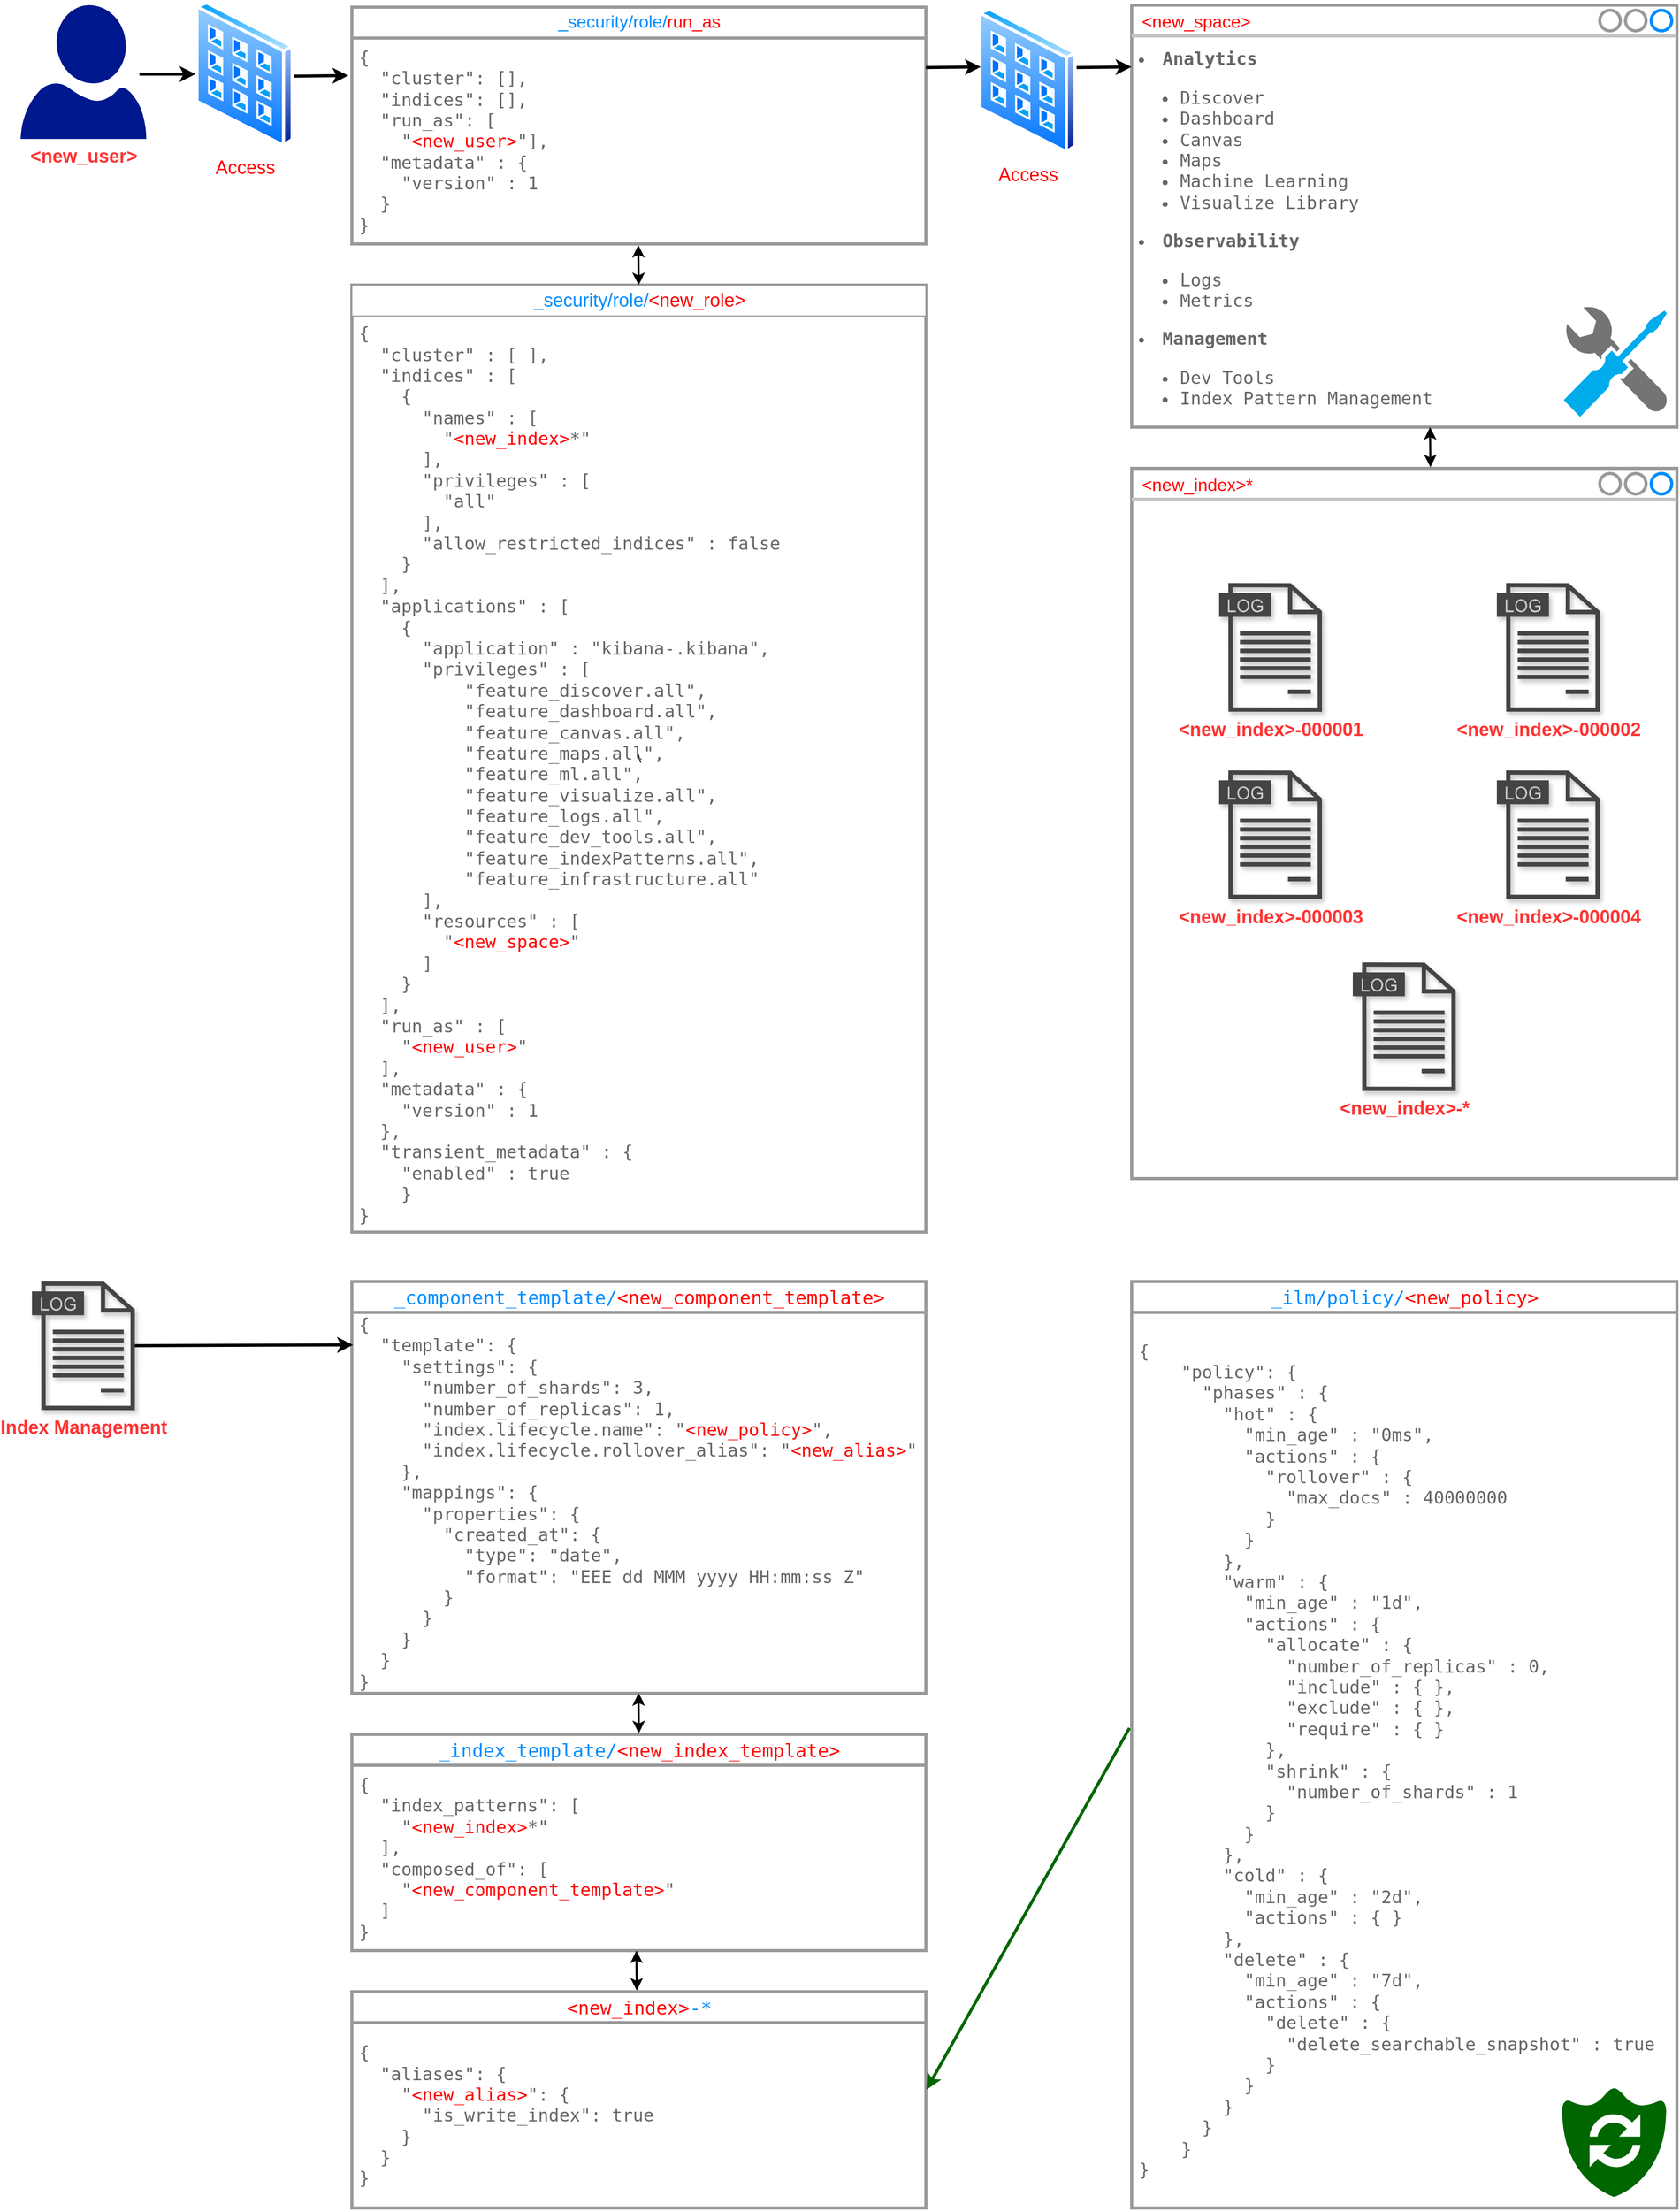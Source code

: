 <mxfile version="20.3.0" type="device"><diagram id="y36KsdwO0_986xuQ28Vi" name="Page-1"><mxGraphModel dx="2700" dy="2050" grid="1" gridSize="10" guides="1" tooltips="1" connect="1" arrows="1" fold="1" page="1" pageScale="1" pageWidth="850" pageHeight="1100" math="0" shadow="0"><root><mxCell id="0"/><mxCell id="1" parent="0"/><mxCell id="wfWdYJbybF4EtRkM_R6o-1" value="&lt;b&gt;&lt;font style=&quot;font-size: 18px;&quot; color=&quot;#ff3333&quot;&gt;&amp;lt;new_user&amp;gt;&lt;/font&gt;&lt;/b&gt;" style="sketch=0;aspect=fixed;pointerEvents=1;shadow=0;dashed=0;html=1;strokeColor=none;labelPosition=center;verticalLabelPosition=bottom;verticalAlign=top;align=center;fillColor=#00188D;shape=mxgraph.azure.user" parent="1" vertex="1"><mxGeometry x="30" y="40" width="122.2" height="130" as="geometry"/></mxCell><mxCell id="wfWdYJbybF4EtRkM_R6o-2" value="&lt;span style=&quot;&quot;&gt;&lt;font color=&quot;#ff0000&quot;&gt;&amp;lt;new_space&amp;gt;&lt;/font&gt;&lt;/span&gt;" style="strokeWidth=3;shadow=0;dashed=0;align=center;html=1;shape=mxgraph.mockup.containers.window;align=left;verticalAlign=top;spacingLeft=8;strokeColor2=#008cff;strokeColor3=#c4c4c4;fontColor=#666666;mainText=;fontSize=17;labelBackgroundColor=none;strokeColor=#999999;" parent="1" vertex="1"><mxGeometry x="1110" y="40" width="530" height="410" as="geometry"/></mxCell><mxCell id="wfWdYJbybF4EtRkM_R6o-3" value="Text" style="text;html=1;strokeColor=none;fillColor=none;align=center;verticalAlign=middle;whiteSpace=wrap;rounded=0;" parent="1" vertex="1"><mxGeometry x="482" y="762" width="60" height="30" as="geometry"/></mxCell><mxCell id="wfWdYJbybF4EtRkM_R6o-14" value="\" style="strokeWidth=3;shadow=0;dashed=0;align=center;html=1;shape=mxgraph.mockup.forms.rrect;rSize=0;strokeColor=#999999;fillColor=#ffffff;" parent="1" vertex="1"><mxGeometry x="352" y="312" width="558" height="920" as="geometry"/></mxCell><mxCell id="wfWdYJbybF4EtRkM_R6o-15" value="&lt;font style=&quot;font-size: 18px;&quot;&gt;&lt;span style=&quot;background-color: initial;&quot;&gt;_security/role/&lt;font style=&quot;font-size: 18px;&quot; color=&quot;#ff0000&quot;&gt;&amp;lt;new_role&amp;gt;&lt;/font&gt;&lt;/span&gt;&lt;/font&gt;" style="strokeWidth=1;shadow=0;dashed=0;align=center;html=1;shape=mxgraph.mockup.forms.rrect;rSize=0;strokeColor=#999999;fontColor=#008cff;fontSize=17;fillColor=#ffffff;resizeWidth=1;" parent="wfWdYJbybF4EtRkM_R6o-14" vertex="1"><mxGeometry width="558" height="30" relative="1" as="geometry"/></mxCell><mxCell id="wfWdYJbybF4EtRkM_R6o-16" value="&lt;pre&gt;&lt;span class=&quot;p&quot;&gt;{&lt;/span&gt;&lt;br&gt;  &lt;span class=&quot;nt&quot;&gt;&quot;cluster&quot;&lt;/span&gt; &lt;span class=&quot;p&quot;&gt;:&lt;/span&gt; &lt;span class=&quot;p&quot;&gt;[&lt;/span&gt; &lt;span class=&quot;p&quot;&gt;],&lt;/span&gt;&lt;br&gt;  &lt;span class=&quot;nt&quot;&gt;&quot;indices&quot;&lt;/span&gt; &lt;span class=&quot;p&quot;&gt;:&lt;/span&gt; &lt;span class=&quot;p&quot;&gt;[&lt;/span&gt;&lt;br&gt;    &lt;span class=&quot;p&quot;&gt;{&lt;/span&gt;&lt;br&gt;      &lt;span class=&quot;nt&quot;&gt;&quot;names&quot;&lt;/span&gt; &lt;span class=&quot;p&quot;&gt;:&lt;/span&gt; &lt;span class=&quot;p&quot;&gt;[&lt;/span&gt;&lt;br&gt;        &lt;span class=&quot;s2&quot;&gt;&quot;&lt;font color=&quot;#ff0000&quot;&gt;&amp;lt;new_index&amp;gt;&lt;/font&gt;*&quot;&lt;/span&gt;&lt;br&gt;      &lt;span class=&quot;p&quot;&gt;],&lt;/span&gt;&lt;br&gt;      &lt;span class=&quot;nt&quot;&gt;&quot;privileges&quot;&lt;/span&gt; &lt;span class=&quot;p&quot;&gt;:&lt;/span&gt; &lt;span class=&quot;p&quot;&gt;[&lt;/span&gt;&lt;br&gt;        &lt;span class=&quot;s2&quot;&gt;&quot;all&quot;&lt;/span&gt;&lt;br&gt;      &lt;span class=&quot;p&quot;&gt;],&lt;/span&gt;&lt;br&gt;      &lt;span class=&quot;nt&quot;&gt;&quot;allow_restricted_indices&quot;&lt;/span&gt; &lt;span class=&quot;p&quot;&gt;:&lt;/span&gt; &lt;span class=&quot;kc&quot;&gt;false&lt;/span&gt;&lt;br&gt;    &lt;span class=&quot;p&quot;&gt;}&lt;/span&gt;&lt;br&gt;  &lt;span class=&quot;p&quot;&gt;],&lt;/span&gt;&lt;br&gt;  &lt;span class=&quot;nt&quot;&gt;&quot;applications&quot;&lt;/span&gt; &lt;span class=&quot;p&quot;&gt;:&lt;/span&gt; &lt;span class=&quot;p&quot;&gt;[&lt;/span&gt;&lt;br&gt;    &lt;span class=&quot;p&quot;&gt;{&lt;/span&gt;&lt;br&gt;      &lt;span class=&quot;nt&quot;&gt;&quot;application&quot;&lt;/span&gt; &lt;span class=&quot;p&quot;&gt;:&lt;/span&gt; &lt;span class=&quot;s2&quot;&gt;&quot;kibana-.kibana&quot;&lt;/span&gt;&lt;span class=&quot;p&quot;&gt;,&lt;/span&gt;&lt;br&gt;      &lt;span class=&quot;nt&quot;&gt;&quot;privileges&quot;&lt;/span&gt; &lt;span class=&quot;p&quot;&gt;:&lt;/span&gt; &lt;span class=&quot;p&quot;&gt;[&lt;/span&gt;&lt;br&gt;          &lt;span class=&quot;s2&quot;&gt;&quot;feature_discover.all&quot;&lt;/span&gt;&lt;span class=&quot;p&quot;&gt;,&lt;/span&gt;&lt;br&gt;          &lt;span class=&quot;s2&quot;&gt;&quot;feature_dashboard.all&quot;&lt;/span&gt;&lt;span class=&quot;p&quot;&gt;,&lt;/span&gt;&lt;br&gt;          &lt;span class=&quot;s2&quot;&gt;&quot;feature_canvas.all&quot;&lt;/span&gt;&lt;span class=&quot;p&quot;&gt;,&lt;/span&gt;&lt;br&gt;          &lt;span class=&quot;s2&quot;&gt;&quot;feature_maps.all&quot;&lt;/span&gt;&lt;span class=&quot;p&quot;&gt;,&lt;/span&gt;&lt;br&gt;          &lt;span class=&quot;s2&quot;&gt;&quot;feature_ml.all&quot;&lt;/span&gt;&lt;span class=&quot;p&quot;&gt;,&lt;/span&gt;&lt;br&gt;          &lt;span class=&quot;s2&quot;&gt;&quot;feature_visualize.all&quot;&lt;/span&gt;&lt;span class=&quot;p&quot;&gt;,&lt;/span&gt;&lt;br&gt;          &lt;span class=&quot;s2&quot;&gt;&quot;feature_logs.all&quot;&lt;/span&gt;&lt;span class=&quot;p&quot;&gt;,&lt;/span&gt;&lt;br&gt;          &lt;span class=&quot;s2&quot;&gt;&quot;feature_dev_tools.all&quot;&lt;/span&gt;&lt;span class=&quot;p&quot;&gt;,&lt;/span&gt;&lt;br&gt;          &lt;span class=&quot;s2&quot;&gt;&quot;feature_indexPatterns.all&quot;&lt;/span&gt;&lt;span class=&quot;p&quot;&gt;,&lt;/span&gt;&lt;br&gt;          &lt;span class=&quot;s2&quot;&gt;&quot;feature_infrastructure.all&quot;&lt;/span&gt;&lt;br&gt;      &lt;span class=&quot;p&quot;&gt;],&lt;/span&gt;&lt;br&gt;      &lt;span class=&quot;nt&quot;&gt;&quot;resources&quot;&lt;/span&gt; &lt;span class=&quot;p&quot;&gt;:&lt;/span&gt; &lt;span class=&quot;p&quot;&gt;[&lt;/span&gt;&lt;br&gt;        &lt;span class=&quot;s2&quot;&gt;&quot;&lt;font color=&quot;#ff0000&quot;&gt;&amp;lt;new_space&amp;gt;&lt;/font&gt;&quot;&lt;/span&gt;&lt;br&gt;      &lt;span class=&quot;p&quot;&gt;]&lt;/span&gt;&lt;br&gt;    &lt;span class=&quot;p&quot;&gt;}&lt;/span&gt;&lt;br&gt;  &lt;span class=&quot;p&quot;&gt;],&lt;/span&gt;&lt;br&gt;  &lt;span class=&quot;nt&quot;&gt;&quot;run_as&quot;&lt;/span&gt; &lt;span class=&quot;p&quot;&gt;:&lt;/span&gt; &lt;span class=&quot;p&quot;&gt;[&lt;/span&gt;&lt;br&gt;    &lt;span class=&quot;s2&quot;&gt;&quot;&lt;font color=&quot;#ff0000&quot;&gt;&amp;lt;new_user&amp;gt;&lt;/font&gt;&quot;&lt;/span&gt;&lt;br&gt;  &lt;span class=&quot;p&quot;&gt;],&lt;/span&gt;&lt;br&gt;  &lt;span class=&quot;nt&quot;&gt;&quot;metadata&quot;&lt;/span&gt; &lt;span class=&quot;p&quot;&gt;:&lt;/span&gt; &lt;span class=&quot;p&quot;&gt;{&lt;/span&gt;&lt;br&gt;    &lt;span class=&quot;nt&quot;&gt;&quot;version&quot;&lt;/span&gt; &lt;span class=&quot;p&quot;&gt;:&lt;/span&gt; &lt;span class=&quot;mi&quot;&gt;1&lt;/span&gt;&lt;br&gt;  &lt;span class=&quot;p&quot;&gt;},&lt;/span&gt;&lt;br&gt;  &lt;span class=&quot;nt&quot;&gt;&quot;transient_metadata&quot;&lt;/span&gt; &lt;span class=&quot;p&quot;&gt;:&lt;/span&gt; &lt;span class=&quot;p&quot;&gt;{&lt;/span&gt;&lt;br&gt;    &lt;span class=&quot;nt&quot;&gt;&quot;enabled&quot;&lt;/span&gt; &lt;span class=&quot;p&quot;&gt;:&lt;/span&gt; &lt;span class=&quot;kc&quot;&gt;true&lt;/span&gt;&lt;br&gt;    &lt;span class=&quot;p&quot;&gt;}&lt;/span&gt;&lt;br&gt;&lt;span class=&quot;p&quot;&gt;}&lt;/span&gt;&lt;/pre&gt;" style="strokeWidth=1;shadow=0;dashed=0;align=center;html=1;shape=mxgraph.mockup.forms.anchor;fontSize=17;fontColor=#666666;align=left;spacingLeft=5;resizeWidth=1;" parent="wfWdYJbybF4EtRkM_R6o-14" vertex="1"><mxGeometry width="558" height="890" relative="1" as="geometry"><mxPoint y="30" as="offset"/></mxGeometry></mxCell><mxCell id="wfWdYJbybF4EtRkM_R6o-20" value="" style="strokeWidth=3;shadow=0;dashed=0;align=center;html=1;shape=mxgraph.mockup.forms.rrect;rSize=0;strokeColor=#999999;fillColor=#ffffff;" parent="1" vertex="1"><mxGeometry x="352" y="42" width="558" height="230" as="geometry"/></mxCell><mxCell id="wfWdYJbybF4EtRkM_R6o-21" value="_security/role/&lt;font color=&quot;#ff0000&quot;&gt;run_as&lt;/font&gt;" style="strokeWidth=3;shadow=0;dashed=0;align=center;html=1;shape=mxgraph.mockup.forms.rrect;rSize=0;strokeColor=#999999;fontColor=#008cff;fontSize=17;fillColor=#ffffff;resizeWidth=1;" parent="wfWdYJbybF4EtRkM_R6o-20" vertex="1"><mxGeometry width="558" height="30" relative="1" as="geometry"/></mxCell><mxCell id="wfWdYJbybF4EtRkM_R6o-22" value="&lt;pre&gt;&lt;span class=&quot;p&quot;&gt;{&lt;/span&gt;&lt;br&gt;  &lt;span class=&quot;nt&quot;&gt;&quot;cluster&quot;&lt;/span&gt;&lt;span class=&quot;p&quot;&gt;:&lt;/span&gt; &lt;span class=&quot;p&quot;&gt;[],&lt;/span&gt;&lt;br&gt;  &lt;span class=&quot;nt&quot;&gt;&quot;indices&quot;&lt;/span&gt;&lt;span class=&quot;p&quot;&gt;:&lt;/span&gt; &lt;span class=&quot;p&quot;&gt;[],&lt;/span&gt;&lt;br&gt;  &lt;span class=&quot;nt&quot;&gt;&quot;run_as&quot;&lt;/span&gt;&lt;span class=&quot;p&quot;&gt;:&lt;/span&gt; &lt;span class=&quot;p&quot;&gt;[&lt;/span&gt; &lt;br&gt;    &lt;span class=&quot;s2&quot;&gt;&quot;&lt;font color=&quot;#ff0000&quot;&gt;&amp;lt;new_user&amp;gt;&lt;/font&gt;&quot;&lt;/span&gt;&lt;span class=&quot;p&quot;&gt;],&lt;/span&gt;&lt;br&gt;  &lt;span class=&quot;nt&quot;&gt;&quot;metadata&quot;&lt;/span&gt; &lt;span class=&quot;p&quot;&gt;:&lt;/span&gt; &lt;span class=&quot;p&quot;&gt;{&lt;/span&gt;&lt;br&gt;    &lt;span class=&quot;nt&quot;&gt;&quot;version&quot;&lt;/span&gt; &lt;span class=&quot;p&quot;&gt;:&lt;/span&gt; &lt;span class=&quot;mi&quot;&gt;1&lt;/span&gt;&lt;br&gt;  &lt;span class=&quot;p&quot;&gt;}&lt;/span&gt;&lt;br&gt;&lt;span class=&quot;p&quot;&gt;}&lt;/span&gt;&lt;/pre&gt;" style="strokeWidth=1;shadow=0;dashed=0;align=center;html=1;shape=mxgraph.mockup.forms.anchor;fontSize=17;fontColor=#666666;align=left;spacingLeft=5;resizeWidth=1;" parent="wfWdYJbybF4EtRkM_R6o-20" vertex="1"><mxGeometry width="558" height="190" relative="1" as="geometry"><mxPoint y="35" as="offset"/></mxGeometry></mxCell><mxCell id="wfWdYJbybF4EtRkM_R6o-28" value="&lt;font style=&quot;font-size: 18px;&quot;&gt;Access&lt;/font&gt;" style="aspect=fixed;perimeter=ellipsePerimeter;html=1;align=center;shadow=0;dashed=0;spacingTop=3;image;image=img/lib/active_directory/input_output_filter.svg;fontFamily=Helvetica;fontColor=#FF0000;" parent="1" vertex="1"><mxGeometry x="200" y="35.73" width="95.5" height="142.54" as="geometry"/></mxCell><mxCell id="wfWdYJbybF4EtRkM_R6o-29" value="" style="endArrow=classic;html=1;rounded=0;fontFamily=Helvetica;fontColor=#FF0000;exitX=1;exitY=0.5;exitDx=0;exitDy=0;entryX=-0.006;entryY=0.165;entryDx=0;entryDy=0;entryPerimeter=0;strokeWidth=3;" parent="1" target="wfWdYJbybF4EtRkM_R6o-22" edge="1"><mxGeometry width="50" height="50" relative="1" as="geometry"><mxPoint x="295.5" y="109.0" as="sourcePoint"/><mxPoint x="242" y="292" as="targetPoint"/></mxGeometry></mxCell><mxCell id="wfWdYJbybF4EtRkM_R6o-30" value="" style="endArrow=classic;html=1;rounded=0;fontFamily=Helvetica;fontColor=#FF0000;entryX=0;entryY=0.5;entryDx=0;entryDy=0;exitX=0.946;exitY=0.515;exitDx=0;exitDy=0;exitPerimeter=0;strokeWidth=3;" parent="1" source="wfWdYJbybF4EtRkM_R6o-1" target="wfWdYJbybF4EtRkM_R6o-28" edge="1"><mxGeometry width="50" height="50" relative="1" as="geometry"><mxPoint x="124.6" y="239.85" as="sourcePoint"/><mxPoint x="160.23" y="239.5" as="targetPoint"/></mxGeometry></mxCell><mxCell id="wfWdYJbybF4EtRkM_R6o-31" value="" style="endArrow=classic;html=1;rounded=0;fontFamily=Helvetica;fontColor=#FF0000;startArrow=classic;startFill=1;exitX=0.499;exitY=1.005;exitDx=0;exitDy=0;exitPerimeter=0;strokeWidth=2;" parent="1" source="wfWdYJbybF4EtRkM_R6o-20" target="wfWdYJbybF4EtRkM_R6o-15" edge="1"><mxGeometry width="50" height="50" relative="1" as="geometry"><mxPoint x="572" y="272" as="sourcePoint"/><mxPoint x="215.6" y="382" as="targetPoint"/></mxGeometry></mxCell><mxCell id="wfWdYJbybF4EtRkM_R6o-4" value="&lt;font size=&quot;1&quot; color=&quot;#ff3333&quot;&gt;&lt;b style=&quot;font-size: 18px;&quot;&gt;Index Management&lt;/b&gt;&lt;/font&gt;" style="sketch=0;pointerEvents=1;shadow=1;dashed=0;html=1;strokeColor=none;fillColor=#434445;aspect=fixed;labelPosition=center;verticalLabelPosition=bottom;verticalAlign=top;align=center;outlineConnect=0;shape=mxgraph.vvd.log_files;" parent="1" vertex="1"><mxGeometry x="41.1" y="1280" width="100" height="125" as="geometry"/></mxCell><mxCell id="wfWdYJbybF4EtRkM_R6o-39" value="&lt;pre&gt;&lt;li&gt;&lt;strong&gt;Analytics&lt;/strong&gt;&lt;br/&gt;&lt;ul&gt;&lt;li&gt;Discover&lt;br/&gt;&lt;/li&gt;&lt;li&gt;Dashboard&lt;br/&gt;&lt;/li&gt;&lt;li&gt;Canvas&lt;br/&gt;&lt;/li&gt;&lt;li&gt;Maps&lt;br/&gt;&lt;/li&gt;&lt;li&gt;Machine Learning&lt;br/&gt;&lt;/li&gt;&lt;li&gt;Visualize Library&lt;br/&gt;&lt;/li&gt;&lt;/ul&gt;&lt;/li&gt;&lt;li&gt;&lt;strong&gt;Observability&lt;/strong&gt;&lt;br/&gt;&lt;ul&gt;&lt;li&gt;Logs&lt;br/&gt;&lt;/li&gt;&lt;li&gt;Metrics&lt;br/&gt;&lt;/li&gt;&lt;/ul&gt;&lt;/li&gt;&lt;li&gt;&lt;strong&gt;Management&lt;/strong&gt;&lt;br/&gt;&lt;ul&gt;&lt;li&gt;Dev Tools&lt;br/&gt;&lt;/li&gt;&lt;li&gt;Index Pattern Management&lt;br/&gt;&lt;/li&gt;&lt;/ul&gt;&lt;/li&gt;&lt;/pre&gt;" style="strokeWidth=1;shadow=0;dashed=0;align=center;html=1;shape=mxgraph.mockup.forms.anchor;fontSize=17;fontColor=#666666;align=left;spacingLeft=5;resizeWidth=1;" parent="1" vertex="1"><mxGeometry x="1110" y="73.78" width="290" height="366.22" as="geometry"/></mxCell><mxCell id="wfWdYJbybF4EtRkM_R6o-43" value="" style="sketch=0;aspect=fixed;html=1;points=[];align=center;image;fontSize=12;image=img/lib/mscae/Developer_Tools.svg;fontFamily=Helvetica;fontColor=#FF0000;" parent="1" vertex="1"><mxGeometry x="1530" y="333.28" width="100.32" height="106.72" as="geometry"/></mxCell><mxCell id="wfWdYJbybF4EtRkM_R6o-76" value="" style="edgeStyle=orthogonalEdgeStyle;rounded=0;orthogonalLoop=1;jettySize=auto;html=1;fontFamily=Helvetica;fontSize=18;fontColor=#FF0000;startArrow=classic;startFill=1;" parent="1" source="wfWdYJbybF4EtRkM_R6o-46" target="wfWdYJbybF4EtRkM_R6o-70" edge="1"><mxGeometry relative="1" as="geometry"/></mxCell><mxCell id="wfWdYJbybF4EtRkM_R6o-46" value="" style="strokeWidth=3;shadow=0;dashed=0;align=center;html=1;shape=mxgraph.mockup.forms.rrect;rSize=0;strokeColor=#999999;fillColor=#ffffff;" parent="1" vertex="1"><mxGeometry x="352" y="1280" width="558" height="400" as="geometry"/></mxCell><mxCell id="wfWdYJbybF4EtRkM_R6o-47" value="&lt;pre style=&quot;font-size: 18px;&quot;&gt;&lt;span class=&quot;err&quot;&gt;_component_template/&lt;font style=&quot;font-size: 18px;&quot; color=&quot;#ff0000&quot;&gt;&amp;lt;new_component_template&amp;gt;&lt;/font&gt;&lt;/span&gt;&lt;/pre&gt;" style="strokeWidth=3;shadow=0;dashed=0;align=center;html=1;shape=mxgraph.mockup.forms.rrect;rSize=0;strokeColor=#999999;fontColor=#008cff;fontSize=17;fillColor=#ffffff;resizeWidth=1;" parent="wfWdYJbybF4EtRkM_R6o-46" vertex="1"><mxGeometry width="558" height="30" relative="1" as="geometry"/></mxCell><mxCell id="wfWdYJbybF4EtRkM_R6o-48" value="&lt;pre&gt;&lt;span class=&quot;p&quot;&gt;{&lt;/span&gt;&lt;br&gt;  &lt;span class=&quot;nt&quot;&gt;&quot;template&quot;&lt;/span&gt;&lt;span class=&quot;p&quot;&gt;:&lt;/span&gt; &lt;span class=&quot;p&quot;&gt;{&lt;/span&gt;&lt;br&gt;    &lt;span class=&quot;nt&quot;&gt;&quot;settings&quot;&lt;/span&gt;&lt;span class=&quot;p&quot;&gt;:&lt;/span&gt; &lt;span class=&quot;p&quot;&gt;{&lt;/span&gt;&lt;br&gt;      &lt;span class=&quot;nt&quot;&gt;&quot;number_of_shards&quot;&lt;/span&gt;&lt;span class=&quot;p&quot;&gt;:&lt;/span&gt; &lt;span class=&quot;mi&quot;&gt;3&lt;/span&gt;&lt;span class=&quot;p&quot;&gt;,&lt;/span&gt;&lt;br&gt;      &lt;span class=&quot;nt&quot;&gt;&quot;number_of_replicas&quot;&lt;/span&gt;&lt;span class=&quot;p&quot;&gt;:&lt;/span&gt; &lt;span class=&quot;mi&quot;&gt;1&lt;/span&gt;&lt;span class=&quot;p&quot;&gt;,&lt;/span&gt;&lt;br&gt;      &lt;span class=&quot;nt&quot;&gt;&quot;index.lifecycle.name&quot;&lt;/span&gt;&lt;span class=&quot;p&quot;&gt;:&lt;/span&gt; &lt;span class=&quot;s2&quot;&gt;&quot;&lt;font color=&quot;#ff0000&quot;&gt;&amp;lt;new_policy&amp;gt;&lt;/font&gt;&quot;&lt;/span&gt;&lt;span class=&quot;p&quot;&gt;,&lt;/span&gt;&lt;br&gt;      &lt;span class=&quot;nt&quot;&gt;&quot;index.lifecycle.rollover_alias&quot;&lt;/span&gt;&lt;span class=&quot;p&quot;&gt;:&lt;/span&gt; &lt;span class=&quot;s2&quot;&gt;&quot;&lt;font color=&quot;#ff0000&quot;&gt;&amp;lt;new_alias&amp;gt;&lt;/font&gt;&quot;&lt;/span&gt;&lt;br&gt;    &lt;span class=&quot;p&quot;&gt;},&lt;/span&gt;&lt;br&gt;    &lt;span class=&quot;nt&quot;&gt;&quot;mappings&quot;&lt;/span&gt;&lt;span class=&quot;p&quot;&gt;:&lt;/span&gt; &lt;span class=&quot;p&quot;&gt;{&lt;/span&gt;&lt;br&gt;      &lt;span class=&quot;nt&quot;&gt;&quot;properties&quot;&lt;/span&gt;&lt;span class=&quot;p&quot;&gt;:&lt;/span&gt; &lt;span class=&quot;p&quot;&gt;{&lt;/span&gt;&lt;br&gt;        &lt;span class=&quot;nt&quot;&gt;&quot;created_at&quot;&lt;/span&gt;&lt;span class=&quot;p&quot;&gt;:&lt;/span&gt; &lt;span class=&quot;p&quot;&gt;{&lt;/span&gt;&lt;br&gt;          &lt;span class=&quot;nt&quot;&gt;&quot;type&quot;&lt;/span&gt;&lt;span class=&quot;p&quot;&gt;:&lt;/span&gt; &lt;span class=&quot;s2&quot;&gt;&quot;date&quot;&lt;/span&gt;&lt;span class=&quot;p&quot;&gt;,&lt;/span&gt;&lt;br&gt;          &lt;span class=&quot;nt&quot;&gt;&quot;format&quot;&lt;/span&gt;&lt;span class=&quot;p&quot;&gt;:&lt;/span&gt; &lt;span class=&quot;s2&quot;&gt;&quot;EEE dd MMM yyyy HH:mm:ss Z&quot;&lt;/span&gt;&lt;br&gt;        &lt;span class=&quot;p&quot;&gt;}&lt;/span&gt;&lt;br&gt;      &lt;span class=&quot;p&quot;&gt;}&lt;/span&gt;&lt;br&gt;    &lt;span class=&quot;p&quot;&gt;}&lt;/span&gt;&lt;br&gt;  &lt;span class=&quot;p&quot;&gt;}&lt;/span&gt;&lt;br&gt;&lt;span class=&quot;p&quot;&gt;}&lt;/span&gt;&lt;/pre&gt;" style="strokeWidth=1;shadow=0;dashed=0;align=center;html=1;shape=mxgraph.mockup.forms.anchor;fontSize=17;fontColor=#666666;align=left;spacingLeft=5;resizeWidth=1;" parent="wfWdYJbybF4EtRkM_R6o-46" vertex="1"><mxGeometry width="558" height="370" relative="1" as="geometry"><mxPoint y="30" as="offset"/></mxGeometry></mxCell><mxCell id="wfWdYJbybF4EtRkM_R6o-62" value="&lt;font style=&quot;font-size: 18px;&quot;&gt;Access&lt;/font&gt;" style="aspect=fixed;perimeter=ellipsePerimeter;html=1;align=center;shadow=0;dashed=0;spacingTop=3;image;image=img/lib/active_directory/input_output_filter.svg;fontFamily=Helvetica;fontColor=#FF0000;" parent="1" vertex="1"><mxGeometry x="961" y="42.0" width="95.5" height="142.54" as="geometry"/></mxCell><mxCell id="wfWdYJbybF4EtRkM_R6o-63" value="" style="endArrow=classic;html=1;rounded=0;fontFamily=Helvetica;fontColor=#FF0000;exitX=1;exitY=0.5;exitDx=0;exitDy=0;entryX=-0.006;entryY=0.165;entryDx=0;entryDy=0;entryPerimeter=0;strokeWidth=3;" parent="1" edge="1"><mxGeometry width="50" height="50" relative="1" as="geometry"><mxPoint x="910.0" y="100.65" as="sourcePoint"/><mxPoint x="963.38" y="100.0" as="targetPoint"/></mxGeometry></mxCell><mxCell id="wfWdYJbybF4EtRkM_R6o-64" value="" style="endArrow=classic;html=1;rounded=0;fontFamily=Helvetica;fontColor=#FF0000;exitX=1;exitY=0.5;exitDx=0;exitDy=0;entryX=-0.006;entryY=0.165;entryDx=0;entryDy=0;entryPerimeter=0;strokeWidth=3;" parent="1" edge="1"><mxGeometry width="50" height="50" relative="1" as="geometry"><mxPoint x="1056.5" y="100.65" as="sourcePoint"/><mxPoint x="1109.88" y="100" as="targetPoint"/></mxGeometry></mxCell><mxCell id="wfWdYJbybF4EtRkM_R6o-65" value="" style="strokeWidth=3;shadow=0;dashed=0;align=center;html=1;shape=mxgraph.mockup.forms.rrect;rSize=0;strokeColor=#999999;fillColor=#ffffff;" parent="1" vertex="1"><mxGeometry x="1110" y="1280" width="530" height="900" as="geometry"/></mxCell><mxCell id="wfWdYJbybF4EtRkM_R6o-66" value="&lt;pre&gt;&lt;span class=&quot;err&quot;&gt;&lt;font style=&quot;font-size: 18px;&quot;&gt;_ilm/policy/&lt;font color=&quot;#ff0000&quot;&gt;&amp;lt;new_policy&amp;gt;&lt;/font&gt;&lt;/font&gt;&lt;/span&gt;&lt;/pre&gt;" style="strokeWidth=3;shadow=0;dashed=0;align=center;html=1;shape=mxgraph.mockup.forms.rrect;rSize=0;strokeColor=#999999;fontColor=#008cff;fontSize=17;fillColor=#ffffff;resizeWidth=1;" parent="wfWdYJbybF4EtRkM_R6o-65" vertex="1"><mxGeometry width="530" height="30" relative="1" as="geometry"/></mxCell><mxCell id="wfWdYJbybF4EtRkM_R6o-67" value="&lt;pre&gt;&lt;span class=&quot;p&quot;&gt;{&lt;/span&gt;&lt;br/&gt;    &lt;span class=&quot;nt&quot;&gt;&quot;policy&quot;&lt;/span&gt;&lt;span class=&quot;p&quot;&gt;:&lt;/span&gt; &lt;span class=&quot;p&quot;&gt;{&lt;/span&gt;&lt;br/&gt;      &lt;span class=&quot;nt&quot;&gt;&quot;phases&quot;&lt;/span&gt; &lt;span class=&quot;p&quot;&gt;:&lt;/span&gt; &lt;span class=&quot;p&quot;&gt;{&lt;/span&gt;&lt;br/&gt;        &lt;span class=&quot;nt&quot;&gt;&quot;hot&quot;&lt;/span&gt; &lt;span class=&quot;p&quot;&gt;:&lt;/span&gt; &lt;span class=&quot;p&quot;&gt;{&lt;/span&gt;&lt;br/&gt;          &lt;span class=&quot;nt&quot;&gt;&quot;min_age&quot;&lt;/span&gt; &lt;span class=&quot;p&quot;&gt;:&lt;/span&gt; &lt;span class=&quot;s2&quot;&gt;&quot;0ms&quot;&lt;/span&gt;&lt;span class=&quot;p&quot;&gt;,&lt;/span&gt;&lt;br/&gt;          &lt;span class=&quot;nt&quot;&gt;&quot;actions&quot;&lt;/span&gt; &lt;span class=&quot;p&quot;&gt;:&lt;/span&gt; &lt;span class=&quot;p&quot;&gt;{&lt;/span&gt;&lt;br/&gt;            &lt;span class=&quot;nt&quot;&gt;&quot;rollover&quot;&lt;/span&gt; &lt;span class=&quot;p&quot;&gt;:&lt;/span&gt; &lt;span class=&quot;p&quot;&gt;{&lt;/span&gt;&lt;br/&gt;              &lt;span class=&quot;nt&quot;&gt;&quot;max_docs&quot;&lt;/span&gt; &lt;span class=&quot;p&quot;&gt;:&lt;/span&gt; &lt;span class=&quot;mi&quot;&gt;40000000&lt;/span&gt;&lt;br/&gt;            &lt;span class=&quot;p&quot;&gt;}&lt;/span&gt;&lt;br/&gt;          &lt;span class=&quot;p&quot;&gt;}&lt;/span&gt;&lt;br/&gt;        &lt;span class=&quot;p&quot;&gt;},&lt;/span&gt;&lt;br/&gt;        &lt;span class=&quot;nt&quot;&gt;&quot;warm&quot;&lt;/span&gt; &lt;span class=&quot;p&quot;&gt;:&lt;/span&gt; &lt;span class=&quot;p&quot;&gt;{&lt;/span&gt;&lt;br/&gt;          &lt;span class=&quot;nt&quot;&gt;&quot;min_age&quot;&lt;/span&gt; &lt;span class=&quot;p&quot;&gt;:&lt;/span&gt; &lt;span class=&quot;s2&quot;&gt;&quot;1d&quot;&lt;/span&gt;&lt;span class=&quot;p&quot;&gt;,&lt;/span&gt;&lt;br/&gt;          &lt;span class=&quot;nt&quot;&gt;&quot;actions&quot;&lt;/span&gt; &lt;span class=&quot;p&quot;&gt;:&lt;/span&gt; &lt;span class=&quot;p&quot;&gt;{&lt;/span&gt;&lt;br/&gt;            &lt;span class=&quot;nt&quot;&gt;&quot;allocate&quot;&lt;/span&gt; &lt;span class=&quot;p&quot;&gt;:&lt;/span&gt; &lt;span class=&quot;p&quot;&gt;{&lt;/span&gt;&lt;br/&gt;              &lt;span class=&quot;nt&quot;&gt;&quot;number_of_replicas&quot;&lt;/span&gt; &lt;span class=&quot;p&quot;&gt;:&lt;/span&gt; &lt;span class=&quot;mi&quot;&gt;0&lt;/span&gt;&lt;span class=&quot;p&quot;&gt;,&lt;/span&gt;&lt;br/&gt;              &lt;span class=&quot;nt&quot;&gt;&quot;include&quot;&lt;/span&gt; &lt;span class=&quot;p&quot;&gt;:&lt;/span&gt; &lt;span class=&quot;p&quot;&gt;{&lt;/span&gt; &lt;span class=&quot;p&quot;&gt;},&lt;/span&gt;&lt;br/&gt;              &lt;span class=&quot;nt&quot;&gt;&quot;exclude&quot;&lt;/span&gt; &lt;span class=&quot;p&quot;&gt;:&lt;/span&gt; &lt;span class=&quot;p&quot;&gt;{&lt;/span&gt; &lt;span class=&quot;p&quot;&gt;},&lt;/span&gt;&lt;br/&gt;              &lt;span class=&quot;nt&quot;&gt;&quot;require&quot;&lt;/span&gt; &lt;span class=&quot;p&quot;&gt;:&lt;/span&gt; &lt;span class=&quot;p&quot;&gt;{&lt;/span&gt; &lt;span class=&quot;p&quot;&gt;}&lt;/span&gt;&lt;br/&gt;            &lt;span class=&quot;p&quot;&gt;},&lt;/span&gt;&lt;br/&gt;            &lt;span class=&quot;nt&quot;&gt;&quot;shrink&quot;&lt;/span&gt; &lt;span class=&quot;p&quot;&gt;:&lt;/span&gt; &lt;span class=&quot;p&quot;&gt;{&lt;/span&gt;&lt;br/&gt;              &lt;span class=&quot;nt&quot;&gt;&quot;number_of_shards&quot;&lt;/span&gt; &lt;span class=&quot;p&quot;&gt;:&lt;/span&gt; &lt;span class=&quot;mi&quot;&gt;1&lt;/span&gt;&lt;br/&gt;            &lt;span class=&quot;p&quot;&gt;}&lt;/span&gt;&lt;br/&gt;          &lt;span class=&quot;p&quot;&gt;}&lt;/span&gt;&lt;br/&gt;        &lt;span class=&quot;p&quot;&gt;},&lt;/span&gt;&lt;br/&gt;        &lt;span class=&quot;nt&quot;&gt;&quot;cold&quot;&lt;/span&gt; &lt;span class=&quot;p&quot;&gt;:&lt;/span&gt; &lt;span class=&quot;p&quot;&gt;{&lt;/span&gt;&lt;br/&gt;          &lt;span class=&quot;nt&quot;&gt;&quot;min_age&quot;&lt;/span&gt; &lt;span class=&quot;p&quot;&gt;:&lt;/span&gt; &lt;span class=&quot;s2&quot;&gt;&quot;2d&quot;&lt;/span&gt;&lt;span class=&quot;p&quot;&gt;,&lt;/span&gt;&lt;br/&gt;          &lt;span class=&quot;nt&quot;&gt;&quot;actions&quot;&lt;/span&gt; &lt;span class=&quot;p&quot;&gt;:&lt;/span&gt; &lt;span class=&quot;p&quot;&gt;{&lt;/span&gt; &lt;span class=&quot;p&quot;&gt;}&lt;/span&gt;&lt;br/&gt;        &lt;span class=&quot;p&quot;&gt;},&lt;/span&gt;&lt;br/&gt;        &lt;span class=&quot;nt&quot;&gt;&quot;delete&quot;&lt;/span&gt; &lt;span class=&quot;p&quot;&gt;:&lt;/span&gt; &lt;span class=&quot;p&quot;&gt;{&lt;/span&gt;&lt;br/&gt;          &lt;span class=&quot;nt&quot;&gt;&quot;min_age&quot;&lt;/span&gt; &lt;span class=&quot;p&quot;&gt;:&lt;/span&gt; &lt;span class=&quot;s2&quot;&gt;&quot;7d&quot;&lt;/span&gt;&lt;span class=&quot;p&quot;&gt;,&lt;/span&gt;&lt;br/&gt;          &lt;span class=&quot;nt&quot;&gt;&quot;actions&quot;&lt;/span&gt; &lt;span class=&quot;p&quot;&gt;:&lt;/span&gt; &lt;span class=&quot;p&quot;&gt;{&lt;/span&gt;&lt;br/&gt;            &lt;span class=&quot;nt&quot;&gt;&quot;delete&quot;&lt;/span&gt; &lt;span class=&quot;p&quot;&gt;:&lt;/span&gt; &lt;span class=&quot;p&quot;&gt;{&lt;/span&gt;&lt;br/&gt;              &lt;span class=&quot;nt&quot;&gt;&quot;delete_searchable_snapshot&quot;&lt;/span&gt; &lt;span class=&quot;p&quot;&gt;:&lt;/span&gt; &lt;span class=&quot;kc&quot;&gt;true&lt;/span&gt;&lt;br/&gt;            &lt;span class=&quot;p&quot;&gt;}&lt;/span&gt;&lt;br/&gt;          &lt;span class=&quot;p&quot;&gt;}&lt;/span&gt;&lt;br/&gt;        &lt;span class=&quot;p&quot;&gt;}&lt;/span&gt;&lt;br/&gt;      &lt;span class=&quot;p&quot;&gt;}&lt;/span&gt;&lt;br/&gt;    &lt;span class=&quot;p&quot;&gt;}&lt;/span&gt;&lt;br/&gt;&lt;span class=&quot;p&quot;&gt;}&lt;/span&gt;&lt;/pre&gt;" style="strokeWidth=1;shadow=0;dashed=0;align=center;html=1;shape=mxgraph.mockup.forms.anchor;fontSize=17;fontColor=#666666;align=left;spacingLeft=5;resizeWidth=1;" parent="wfWdYJbybF4EtRkM_R6o-65" vertex="1"><mxGeometry width="530" height="870" relative="1" as="geometry"><mxPoint y="30" as="offset"/></mxGeometry></mxCell><mxCell id="wfWdYJbybF4EtRkM_R6o-78" value="" style="sketch=0;pointerEvents=1;shadow=0;dashed=0;html=1;strokeColor=none;labelPosition=center;verticalLabelPosition=bottom;verticalAlign=top;align=center;fillColor=#006600;shape=mxgraph.mscae.oms.system_update;fontFamily=Helvetica;fontSize=18;fontColor=#FF0000;" parent="wfWdYJbybF4EtRkM_R6o-65" vertex="1"><mxGeometry x="417.885" y="783.529" width="101.923" height="105.882" as="geometry"/></mxCell><mxCell id="wfWdYJbybF4EtRkM_R6o-68" value="" style="strokeWidth=3;shadow=0;dashed=0;align=center;html=1;shape=mxgraph.mockup.forms.rrect;rSize=0;strokeColor=#999999;fillColor=#ffffff;" parent="1" vertex="1"><mxGeometry x="352" y="1720" width="558" height="210" as="geometry"/></mxCell><mxCell id="wfWdYJbybF4EtRkM_R6o-69" value="&lt;pre style=&quot;font-size: 18px;&quot;&gt;&lt;pre&gt;&lt;span class=&quot;err&quot;&gt;_index_template/&lt;font color=&quot;#ff0000&quot;&gt;&amp;lt;new_index_template&amp;gt;&lt;/font&gt;&lt;/span&gt;&lt;/pre&gt;&lt;/pre&gt;" style="strokeWidth=3;shadow=0;dashed=0;align=center;html=1;shape=mxgraph.mockup.forms.rrect;rSize=0;strokeColor=#999999;fontColor=#008cff;fontSize=17;fillColor=#ffffff;resizeWidth=1;" parent="wfWdYJbybF4EtRkM_R6o-68" vertex="1"><mxGeometry width="558" height="30" relative="1" as="geometry"/></mxCell><mxCell id="wfWdYJbybF4EtRkM_R6o-70" value="&lt;pre&gt;&lt;span class=&quot;p&quot;&gt;{&lt;/span&gt;&lt;br&gt;  &lt;span class=&quot;nt&quot;&gt;&quot;index_patterns&quot;&lt;/span&gt;&lt;span class=&quot;p&quot;&gt;:&lt;/span&gt; &lt;span class=&quot;p&quot;&gt;[&lt;/span&gt;&lt;br&gt;    &lt;span class=&quot;s2&quot;&gt;&quot;&lt;font color=&quot;#ff0000&quot;&gt;&amp;lt;new_index&amp;gt;&lt;/font&gt;*&quot;&lt;/span&gt;&lt;br&gt;  &lt;span class=&quot;p&quot;&gt;],&lt;/span&gt;&lt;br&gt;  &lt;span class=&quot;nt&quot;&gt;&quot;composed_of&quot;&lt;/span&gt;&lt;span class=&quot;p&quot;&gt;:&lt;/span&gt; &lt;span class=&quot;p&quot;&gt;[&lt;/span&gt;&lt;br&gt;    &lt;span class=&quot;s2&quot;&gt;&quot;&lt;font color=&quot;#ff0000&quot;&gt;&amp;lt;new_component_template&amp;gt;&lt;/font&gt;&quot;&lt;/span&gt;&lt;br&gt;  &lt;span class=&quot;p&quot;&gt;]&lt;/span&gt;&lt;br&gt;&lt;span class=&quot;p&quot;&gt;}&lt;/span&gt;&lt;/pre&gt;" style="strokeWidth=1;shadow=0;dashed=0;align=center;html=1;shape=mxgraph.mockup.forms.anchor;fontSize=17;fontColor=#666666;align=left;spacingLeft=5;resizeWidth=1;" parent="wfWdYJbybF4EtRkM_R6o-68" vertex="1"><mxGeometry width="558" height="180" relative="1" as="geometry"><mxPoint y="30" as="offset"/></mxGeometry></mxCell><mxCell id="wfWdYJbybF4EtRkM_R6o-71" value="" style="strokeWidth=3;shadow=0;dashed=0;align=center;html=1;shape=mxgraph.mockup.forms.rrect;rSize=0;strokeColor=#999999;fillColor=#ffffff;" parent="1" vertex="1"><mxGeometry x="352" y="1970" width="558" height="210" as="geometry"/></mxCell><mxCell id="wfWdYJbybF4EtRkM_R6o-72" value="&lt;pre style=&quot;font-size: 18px;&quot;&gt;&lt;pre&gt;&lt;span class=&quot;err&quot;&gt;&lt;font color=&quot;#ff0000&quot;&gt;&amp;lt;new_index&amp;gt;&lt;/font&gt;&lt;/span&gt;&lt;span class=&quot;mi&quot;&gt;-*&lt;/span&gt;&lt;/pre&gt;&lt;/pre&gt;" style="strokeWidth=3;shadow=0;dashed=0;align=center;html=1;shape=mxgraph.mockup.forms.rrect;rSize=0;strokeColor=#999999;fontColor=#008cff;fontSize=17;fillColor=#ffffff;resizeWidth=1;" parent="wfWdYJbybF4EtRkM_R6o-71" vertex="1"><mxGeometry width="558" height="30" relative="1" as="geometry"/></mxCell><mxCell id="wfWdYJbybF4EtRkM_R6o-73" value="&lt;pre&gt;&lt;span class=&quot;p&quot;&gt;{&lt;/span&gt;&lt;br/&gt;  &lt;span class=&quot;nt&quot;&gt;&quot;aliases&quot;&lt;/span&gt;&lt;span class=&quot;p&quot;&gt;:&lt;/span&gt; &lt;span class=&quot;p&quot;&gt;{&lt;/span&gt;&lt;br/&gt;    &lt;span class=&quot;nt&quot;&gt;&quot;&lt;font color=&quot;#ff0000&quot;&gt;&amp;lt;new_alias&amp;gt;&lt;/font&gt;&quot;&lt;/span&gt;&lt;span class=&quot;p&quot;&gt;:&lt;/span&gt; &lt;span class=&quot;p&quot;&gt;{&lt;/span&gt;&lt;br/&gt;      &lt;span class=&quot;nt&quot;&gt;&quot;is_write_index&quot;&lt;/span&gt;&lt;span class=&quot;p&quot;&gt;:&lt;/span&gt; &lt;span class=&quot;kc&quot;&gt;true&lt;/span&gt;&lt;br/&gt;    &lt;span class=&quot;p&quot;&gt;}&lt;/span&gt;&lt;br/&gt;  &lt;span class=&quot;p&quot;&gt;}&lt;/span&gt;&lt;br/&gt;&lt;span class=&quot;p&quot;&gt;}&lt;/span&gt;&lt;/pre&gt;" style="strokeWidth=1;shadow=0;dashed=0;align=center;html=1;shape=mxgraph.mockup.forms.anchor;fontSize=17;fontColor=#666666;align=left;spacingLeft=5;resizeWidth=1;" parent="wfWdYJbybF4EtRkM_R6o-71" vertex="1"><mxGeometry width="558" height="180" relative="1" as="geometry"><mxPoint y="30" as="offset"/></mxGeometry></mxCell><mxCell id="wfWdYJbybF4EtRkM_R6o-74" value="" style="endArrow=classic;html=1;rounded=0;fontFamily=Helvetica;fontColor=#FF0000;entryX=0.002;entryY=0.154;entryDx=0;entryDy=0;entryPerimeter=0;strokeWidth=3;" parent="1" source="wfWdYJbybF4EtRkM_R6o-4" target="wfWdYJbybF4EtRkM_R6o-46" edge="1"><mxGeometry width="50" height="50" relative="1" as="geometry"><mxPoint x="241.101" y="1341.73" as="sourcePoint"/><mxPoint x="295.5" y="1341.78" as="targetPoint"/></mxGeometry></mxCell><mxCell id="wfWdYJbybF4EtRkM_R6o-75" value="" style="endArrow=classic;html=1;rounded=0;fontFamily=Helvetica;fontColor=#FF0000;startArrow=classic;startFill=1;exitX=0.499;exitY=1.005;exitDx=0;exitDy=0;exitPerimeter=0;strokeWidth=2;" parent="1" edge="1"><mxGeometry width="50" height="50" relative="1" as="geometry"><mxPoint x="630.582" y="1680" as="sourcePoint"/><mxPoint x="630.985" y="1718.85" as="targetPoint"/></mxGeometry></mxCell><mxCell id="wfWdYJbybF4EtRkM_R6o-77" value="" style="endArrow=classic;html=1;rounded=0;fontFamily=Helvetica;fontColor=#FF0000;startArrow=classic;startFill=1;exitX=0.499;exitY=1.005;exitDx=0;exitDy=0;exitPerimeter=0;strokeWidth=2;" parent="1" edge="1"><mxGeometry width="50" height="50" relative="1" as="geometry"><mxPoint x="628.582" y="1930" as="sourcePoint"/><mxPoint x="628.985" y="1968.85" as="targetPoint"/></mxGeometry></mxCell><mxCell id="wfWdYJbybF4EtRkM_R6o-80" value="" style="endArrow=none;html=1;rounded=0;fontFamily=Helvetica;fontColor=#FF0000;entryX=-0.004;entryY=0.482;entryDx=0;entryDy=0;entryPerimeter=0;strokeWidth=3;startArrow=classic;startFill=1;exitX=1.001;exitY=0.453;exitDx=0;exitDy=0;exitPerimeter=0;strokeColor=#006600;endFill=0;" parent="1" source="wfWdYJbybF4EtRkM_R6o-71" target="wfWdYJbybF4EtRkM_R6o-65" edge="1"><mxGeometry width="50" height="50" relative="1" as="geometry"><mxPoint x="1250" y="771.818" as="sourcePoint"/><mxPoint x="1462.016" y="771.09" as="targetPoint"/></mxGeometry></mxCell><mxCell id="Tq3qKGRz9k8VSFkBkSkg-5" value="&lt;span style=&quot;&quot;&gt;&lt;font color=&quot;#ff0000&quot;&gt;&amp;lt;new_index&amp;gt;*&lt;/font&gt;&lt;/span&gt;" style="strokeWidth=3;shadow=0;dashed=0;align=center;html=1;shape=mxgraph.mockup.containers.window;align=left;verticalAlign=top;spacingLeft=8;strokeColor2=#008cff;strokeColor3=#c4c4c4;fontColor=#666666;mainText=;fontSize=17;labelBackgroundColor=none;strokeColor=#999999;" vertex="1" parent="1"><mxGeometry x="1110" y="490" width="530" height="690" as="geometry"/></mxCell><mxCell id="Tq3qKGRz9k8VSFkBkSkg-6" value="&lt;font color=&quot;#ff3333&quot;&gt;&lt;span style=&quot;font-size: 18px;&quot;&gt;&lt;b&gt;&amp;lt;new_index&amp;gt;-000001&lt;/b&gt;&lt;/span&gt;&lt;/font&gt;" style="sketch=0;pointerEvents=1;shadow=1;dashed=0;html=1;strokeColor=none;fillColor=#434445;aspect=fixed;labelPosition=center;verticalLabelPosition=bottom;verticalAlign=top;align=center;outlineConnect=0;shape=mxgraph.vvd.log_files;" vertex="1" parent="1"><mxGeometry x="1195" y="601.5" width="100" height="125" as="geometry"/></mxCell><mxCell id="Tq3qKGRz9k8VSFkBkSkg-7" value="" style="endArrow=classic;html=1;rounded=0;fontFamily=Helvetica;fontColor=#FF0000;startArrow=classic;startFill=1;exitX=0.499;exitY=1.005;exitDx=0;exitDy=0;exitPerimeter=0;strokeWidth=2;" edge="1" parent="1"><mxGeometry width="50" height="50" relative="1" as="geometry"><mxPoint x="1400.002" y="450.0" as="sourcePoint"/><mxPoint x="1400.405" y="488.85" as="targetPoint"/></mxGeometry></mxCell><mxCell id="Tq3qKGRz9k8VSFkBkSkg-8" value="&lt;font color=&quot;#ff3333&quot;&gt;&lt;span style=&quot;font-size: 18px;&quot;&gt;&lt;b&gt;&amp;lt;new_index&amp;gt;-000002&lt;/b&gt;&lt;/span&gt;&lt;/font&gt;" style="sketch=0;pointerEvents=1;shadow=1;dashed=0;html=1;strokeColor=none;fillColor=#434445;aspect=fixed;labelPosition=center;verticalLabelPosition=bottom;verticalAlign=top;align=center;outlineConnect=0;shape=mxgraph.vvd.log_files;" vertex="1" parent="1"><mxGeometry x="1465" y="601.5" width="100" height="125" as="geometry"/></mxCell><mxCell id="Tq3qKGRz9k8VSFkBkSkg-9" value="&lt;font color=&quot;#ff3333&quot;&gt;&lt;span style=&quot;font-size: 18px;&quot;&gt;&lt;b&gt;&amp;lt;new_index&amp;gt;-000003&lt;/b&gt;&lt;/span&gt;&lt;/font&gt;" style="sketch=0;pointerEvents=1;shadow=1;dashed=0;html=1;strokeColor=none;fillColor=#434445;aspect=fixed;labelPosition=center;verticalLabelPosition=bottom;verticalAlign=top;align=center;outlineConnect=0;shape=mxgraph.vvd.log_files;" vertex="1" parent="1"><mxGeometry x="1195" y="783.5" width="100" height="125" as="geometry"/></mxCell><mxCell id="Tq3qKGRz9k8VSFkBkSkg-10" value="&lt;font color=&quot;#ff3333&quot;&gt;&lt;span style=&quot;font-size: 18px;&quot;&gt;&lt;b&gt;&amp;lt;new_index&amp;gt;-000004&lt;/b&gt;&lt;/span&gt;&lt;/font&gt;" style="sketch=0;pointerEvents=1;shadow=1;dashed=0;html=1;strokeColor=none;fillColor=#434445;aspect=fixed;labelPosition=center;verticalLabelPosition=bottom;verticalAlign=top;align=center;outlineConnect=0;shape=mxgraph.vvd.log_files;" vertex="1" parent="1"><mxGeometry x="1465" y="783.5" width="100" height="125" as="geometry"/></mxCell><mxCell id="Tq3qKGRz9k8VSFkBkSkg-11" value="&lt;font color=&quot;#ff3333&quot;&gt;&lt;span style=&quot;font-size: 18px;&quot;&gt;&lt;b&gt;&amp;lt;new_index&amp;gt;-*&lt;/b&gt;&lt;/span&gt;&lt;/font&gt;" style="sketch=0;pointerEvents=1;shadow=1;dashed=0;html=1;strokeColor=none;fillColor=#434445;aspect=fixed;labelPosition=center;verticalLabelPosition=bottom;verticalAlign=top;align=center;outlineConnect=0;shape=mxgraph.vvd.log_files;" vertex="1" parent="1"><mxGeometry x="1325" y="970" width="100" height="125" as="geometry"/></mxCell></root></mxGraphModel></diagram></mxfile>